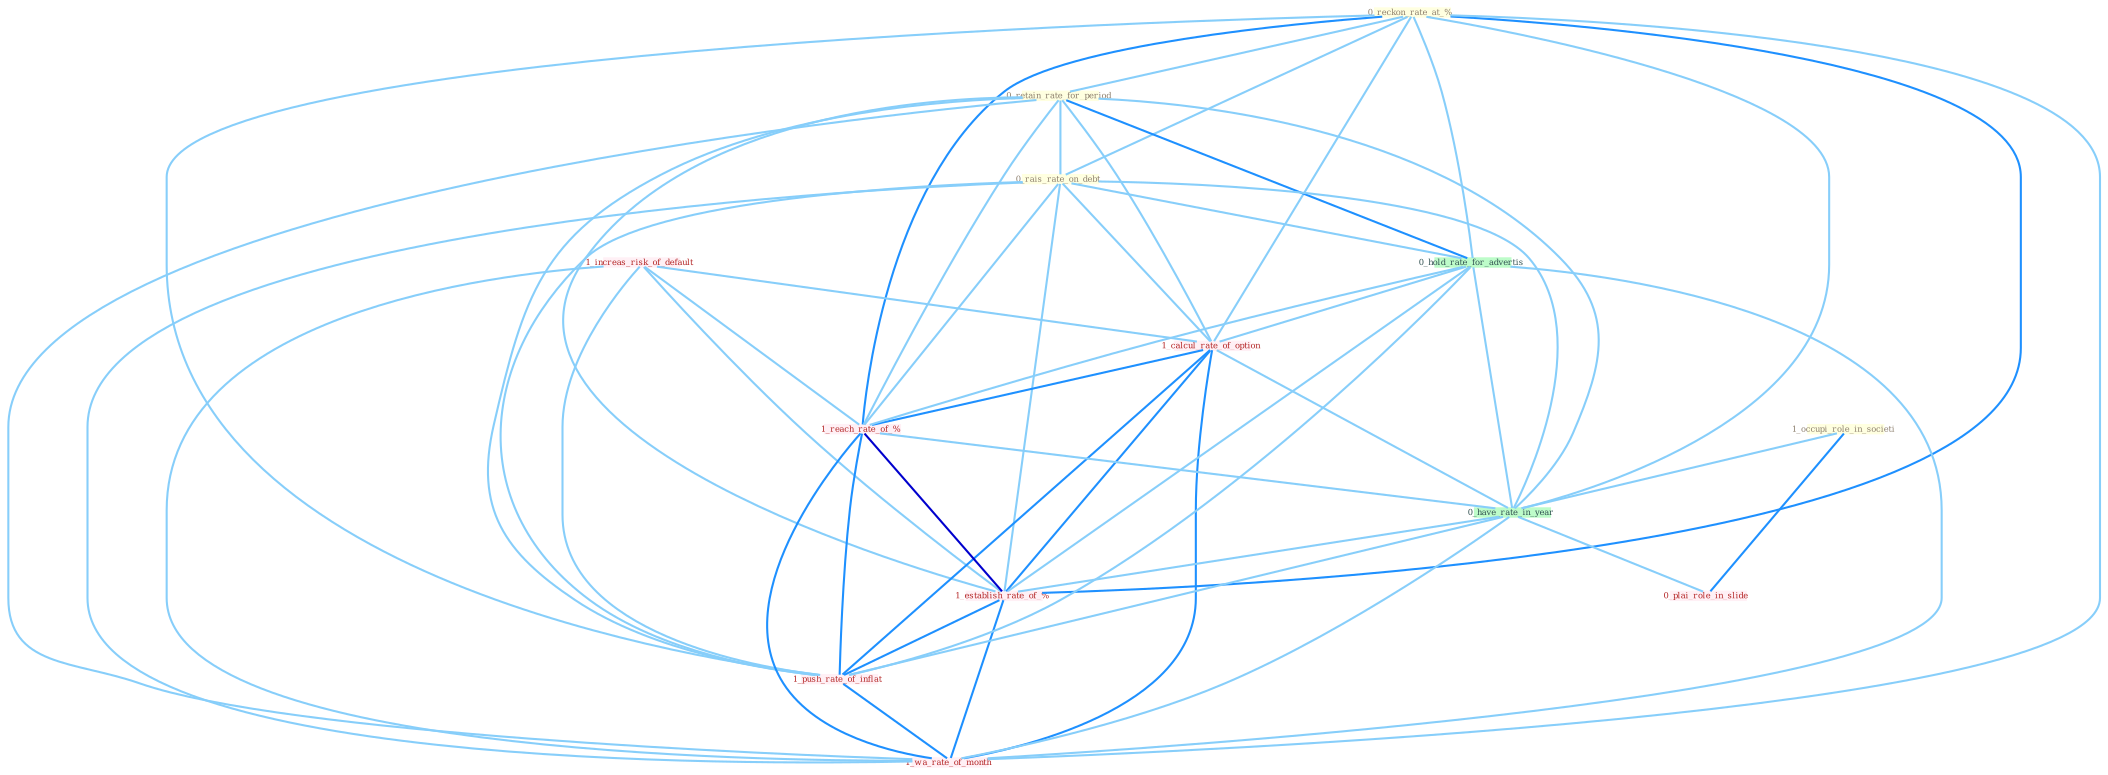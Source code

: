 Graph G{ 
    node
    [shape=polygon,style=filled,width=.5,height=.06,color="#BDFCC9",fixedsize=true,fontsize=4,
    fontcolor="#2f4f4f"];
    {node
    [color="#ffffe0", fontcolor="#8b7d6b"] "0_reckon_rate_at_% " "0_retain_rate_for_period " "0_rais_rate_on_debt " "1_occupi_role_in_societi "}
{node [color="#fff0f5", fontcolor="#b22222"] "1_increas_risk_of_default " "1_calcul_rate_of_option " "1_reach_rate_of_% " "1_establish_rate_of_% " "0_plai_role_in_slide " "1_push_rate_of_inflat " "1_wa_rate_of_month "}
edge [color="#B0E2FF"];

	"0_reckon_rate_at_% " -- "0_retain_rate_for_period " [w="1", color="#87cefa" ];
	"0_reckon_rate_at_% " -- "0_rais_rate_on_debt " [w="1", color="#87cefa" ];
	"0_reckon_rate_at_% " -- "0_hold_rate_for_advertis " [w="1", color="#87cefa" ];
	"0_reckon_rate_at_% " -- "1_calcul_rate_of_option " [w="1", color="#87cefa" ];
	"0_reckon_rate_at_% " -- "1_reach_rate_of_% " [w="2", color="#1e90ff" , len=0.8];
	"0_reckon_rate_at_% " -- "0_have_rate_in_year " [w="1", color="#87cefa" ];
	"0_reckon_rate_at_% " -- "1_establish_rate_of_% " [w="2", color="#1e90ff" , len=0.8];
	"0_reckon_rate_at_% " -- "1_push_rate_of_inflat " [w="1", color="#87cefa" ];
	"0_reckon_rate_at_% " -- "1_wa_rate_of_month " [w="1", color="#87cefa" ];
	"0_retain_rate_for_period " -- "0_rais_rate_on_debt " [w="1", color="#87cefa" ];
	"0_retain_rate_for_period " -- "0_hold_rate_for_advertis " [w="2", color="#1e90ff" , len=0.8];
	"0_retain_rate_for_period " -- "1_calcul_rate_of_option " [w="1", color="#87cefa" ];
	"0_retain_rate_for_period " -- "1_reach_rate_of_% " [w="1", color="#87cefa" ];
	"0_retain_rate_for_period " -- "0_have_rate_in_year " [w="1", color="#87cefa" ];
	"0_retain_rate_for_period " -- "1_establish_rate_of_% " [w="1", color="#87cefa" ];
	"0_retain_rate_for_period " -- "1_push_rate_of_inflat " [w="1", color="#87cefa" ];
	"0_retain_rate_for_period " -- "1_wa_rate_of_month " [w="1", color="#87cefa" ];
	"0_rais_rate_on_debt " -- "0_hold_rate_for_advertis " [w="1", color="#87cefa" ];
	"0_rais_rate_on_debt " -- "1_calcul_rate_of_option " [w="1", color="#87cefa" ];
	"0_rais_rate_on_debt " -- "1_reach_rate_of_% " [w="1", color="#87cefa" ];
	"0_rais_rate_on_debt " -- "0_have_rate_in_year " [w="1", color="#87cefa" ];
	"0_rais_rate_on_debt " -- "1_establish_rate_of_% " [w="1", color="#87cefa" ];
	"0_rais_rate_on_debt " -- "1_push_rate_of_inflat " [w="1", color="#87cefa" ];
	"0_rais_rate_on_debt " -- "1_wa_rate_of_month " [w="1", color="#87cefa" ];
	"1_occupi_role_in_societi " -- "0_have_rate_in_year " [w="1", color="#87cefa" ];
	"1_occupi_role_in_societi " -- "0_plai_role_in_slide " [w="2", color="#1e90ff" , len=0.8];
	"1_increas_risk_of_default " -- "1_calcul_rate_of_option " [w="1", color="#87cefa" ];
	"1_increas_risk_of_default " -- "1_reach_rate_of_% " [w="1", color="#87cefa" ];
	"1_increas_risk_of_default " -- "1_establish_rate_of_% " [w="1", color="#87cefa" ];
	"1_increas_risk_of_default " -- "1_push_rate_of_inflat " [w="1", color="#87cefa" ];
	"1_increas_risk_of_default " -- "1_wa_rate_of_month " [w="1", color="#87cefa" ];
	"0_hold_rate_for_advertis " -- "1_calcul_rate_of_option " [w="1", color="#87cefa" ];
	"0_hold_rate_for_advertis " -- "1_reach_rate_of_% " [w="1", color="#87cefa" ];
	"0_hold_rate_for_advertis " -- "0_have_rate_in_year " [w="1", color="#87cefa" ];
	"0_hold_rate_for_advertis " -- "1_establish_rate_of_% " [w="1", color="#87cefa" ];
	"0_hold_rate_for_advertis " -- "1_push_rate_of_inflat " [w="1", color="#87cefa" ];
	"0_hold_rate_for_advertis " -- "1_wa_rate_of_month " [w="1", color="#87cefa" ];
	"1_calcul_rate_of_option " -- "1_reach_rate_of_% " [w="2", color="#1e90ff" , len=0.8];
	"1_calcul_rate_of_option " -- "0_have_rate_in_year " [w="1", color="#87cefa" ];
	"1_calcul_rate_of_option " -- "1_establish_rate_of_% " [w="2", color="#1e90ff" , len=0.8];
	"1_calcul_rate_of_option " -- "1_push_rate_of_inflat " [w="2", color="#1e90ff" , len=0.8];
	"1_calcul_rate_of_option " -- "1_wa_rate_of_month " [w="2", color="#1e90ff" , len=0.8];
	"1_reach_rate_of_% " -- "0_have_rate_in_year " [w="1", color="#87cefa" ];
	"1_reach_rate_of_% " -- "1_establish_rate_of_% " [w="3", color="#0000cd" , len=0.6];
	"1_reach_rate_of_% " -- "1_push_rate_of_inflat " [w="2", color="#1e90ff" , len=0.8];
	"1_reach_rate_of_% " -- "1_wa_rate_of_month " [w="2", color="#1e90ff" , len=0.8];
	"0_have_rate_in_year " -- "1_establish_rate_of_% " [w="1", color="#87cefa" ];
	"0_have_rate_in_year " -- "0_plai_role_in_slide " [w="1", color="#87cefa" ];
	"0_have_rate_in_year " -- "1_push_rate_of_inflat " [w="1", color="#87cefa" ];
	"0_have_rate_in_year " -- "1_wa_rate_of_month " [w="1", color="#87cefa" ];
	"1_establish_rate_of_% " -- "1_push_rate_of_inflat " [w="2", color="#1e90ff" , len=0.8];
	"1_establish_rate_of_% " -- "1_wa_rate_of_month " [w="2", color="#1e90ff" , len=0.8];
	"1_push_rate_of_inflat " -- "1_wa_rate_of_month " [w="2", color="#1e90ff" , len=0.8];
}